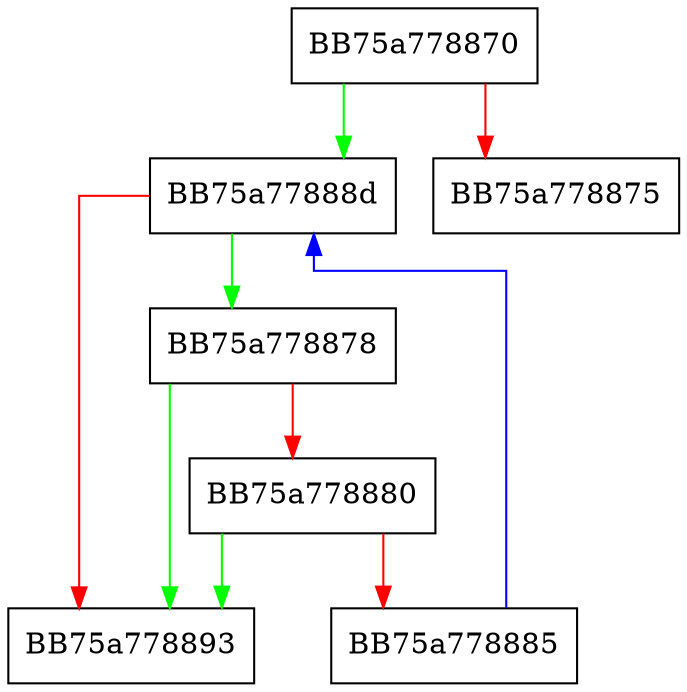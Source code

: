 digraph wcsncmp {
  node [shape="box"];
  graph [splines=ortho];
  BB75a778870 -> BB75a77888d [color="green"];
  BB75a778870 -> BB75a778875 [color="red"];
  BB75a778878 -> BB75a778893 [color="green"];
  BB75a778878 -> BB75a778880 [color="red"];
  BB75a778880 -> BB75a778893 [color="green"];
  BB75a778880 -> BB75a778885 [color="red"];
  BB75a778885 -> BB75a77888d [color="blue"];
  BB75a77888d -> BB75a778878 [color="green"];
  BB75a77888d -> BB75a778893 [color="red"];
}